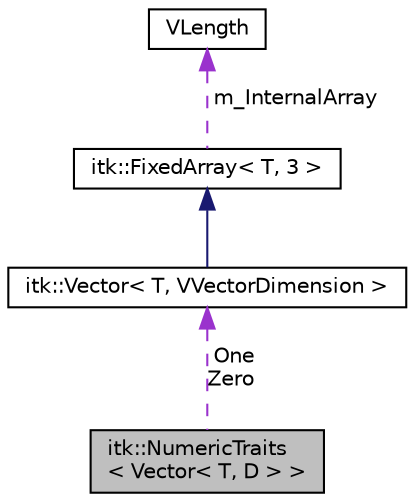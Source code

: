 digraph "itk::NumericTraits&lt; Vector&lt; T, D &gt; &gt;"
{
 // LATEX_PDF_SIZE
  edge [fontname="Helvetica",fontsize="10",labelfontname="Helvetica",labelfontsize="10"];
  node [fontname="Helvetica",fontsize="10",shape=record];
  Node1 [label="itk::NumericTraits\l\< Vector\< T, D \> \>",height=0.2,width=0.4,color="black", fillcolor="grey75", style="filled", fontcolor="black",tooltip="NumericTraits for Vector."];
  Node2 -> Node1 [dir="back",color="darkorchid3",fontsize="10",style="dashed",label=" One\nZero" ,fontname="Helvetica"];
  Node2 [label="itk::Vector\< T, VVectorDimension \>",height=0.2,width=0.4,color="black", fillcolor="white", style="filled",URL="$classitk_1_1Vector.html",tooltip="A templated class holding a n-Dimensional vector."];
  Node3 -> Node2 [dir="back",color="midnightblue",fontsize="10",style="solid",fontname="Helvetica"];
  Node3 [label="itk::FixedArray\< T, 3 \>",height=0.2,width=0.4,color="black", fillcolor="white", style="filled",URL="$classitk_1_1FixedArray.html",tooltip=" "];
  Node4 -> Node3 [dir="back",color="darkorchid3",fontsize="10",style="dashed",label=" m_InternalArray" ,fontname="Helvetica"];
  Node4 [label="VLength",height=0.2,width=0.4,color="black", fillcolor="white", style="filled",URL="$classVLength.html",tooltip=" "];
}
